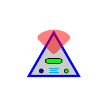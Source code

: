 % tool9

\begin{tikzpicture}[x=0.7ex,y=0.7ex]
  
  
  \begin{scope}[very thin]
\filldraw[draw=blue,fill=black!20,thick] (-3,0) -- (3,0) -- (0,5.2)--cycle;   
   
\filldraw[fill=green,rounded corners=1,shift={(0,1)}] (-1,.5) rectangle +(2,.6);

        \filldraw[fill=green] (1.5,.6) circle (0.25);
        \filldraw[fill=blue] (-1.5,.6) circle (0.25);

    \fill[fill=red,opacity=0.5,rounded corners=1,shift={(0,2.5)}] (0,0) -- (45:3) arc(45:135:3) -- cycle;

        \begin{scope}[color=cyan,shift={(0,1.5)}]
            \draw (-.6,-.6) -- (.6,-.6);
            \draw (-.4,-.8) -- (.4,-.8);
            \draw (-.6,-1) -- (.6,-1);
        \end{scope}

    \end{scope}
\end{tikzpicture}